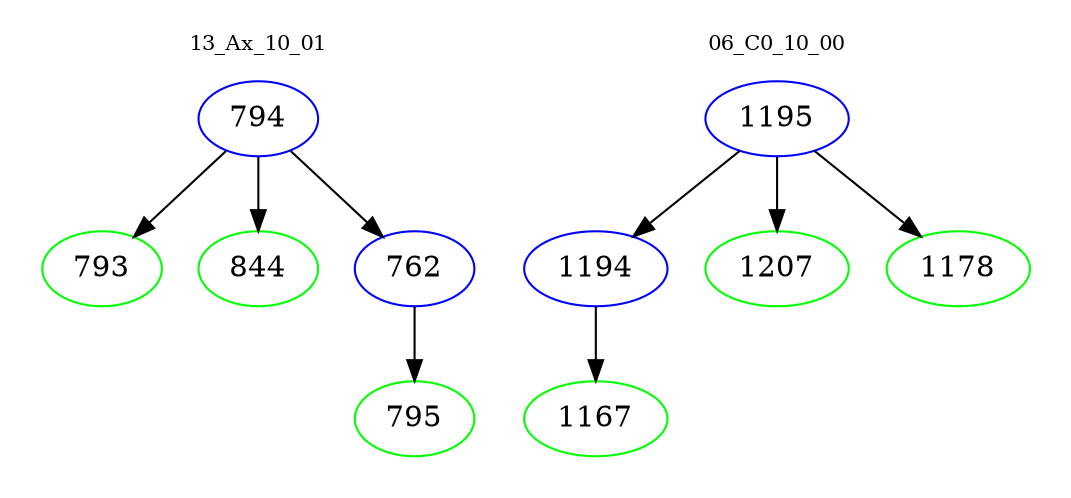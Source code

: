 digraph{
subgraph cluster_0 {
color = white
label = "13_Ax_10_01";
fontsize=10;
T0_794 [label="794", color="blue"]
T0_794 -> T0_793 [color="black"]
T0_793 [label="793", color="green"]
T0_794 -> T0_844 [color="black"]
T0_844 [label="844", color="green"]
T0_794 -> T0_762 [color="black"]
T0_762 [label="762", color="blue"]
T0_762 -> T0_795 [color="black"]
T0_795 [label="795", color="green"]
}
subgraph cluster_1 {
color = white
label = "06_C0_10_00";
fontsize=10;
T1_1195 [label="1195", color="blue"]
T1_1195 -> T1_1194 [color="black"]
T1_1194 [label="1194", color="blue"]
T1_1194 -> T1_1167 [color="black"]
T1_1167 [label="1167", color="green"]
T1_1195 -> T1_1207 [color="black"]
T1_1207 [label="1207", color="green"]
T1_1195 -> T1_1178 [color="black"]
T1_1178 [label="1178", color="green"]
}
}
